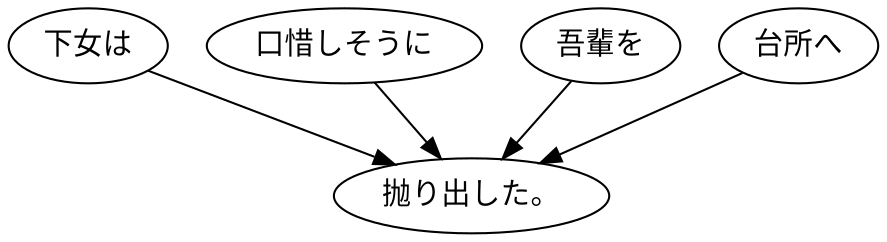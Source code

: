 digraph graph63 {
	node0 [label="下女は"];
	node1 [label="口惜しそうに"];
	node2 [label="吾輩を"];
	node3 [label="台所へ"];
	node4 [label="抛り出した。"];
	node0 -> node4;
	node1 -> node4;
	node2 -> node4;
	node3 -> node4;
}
